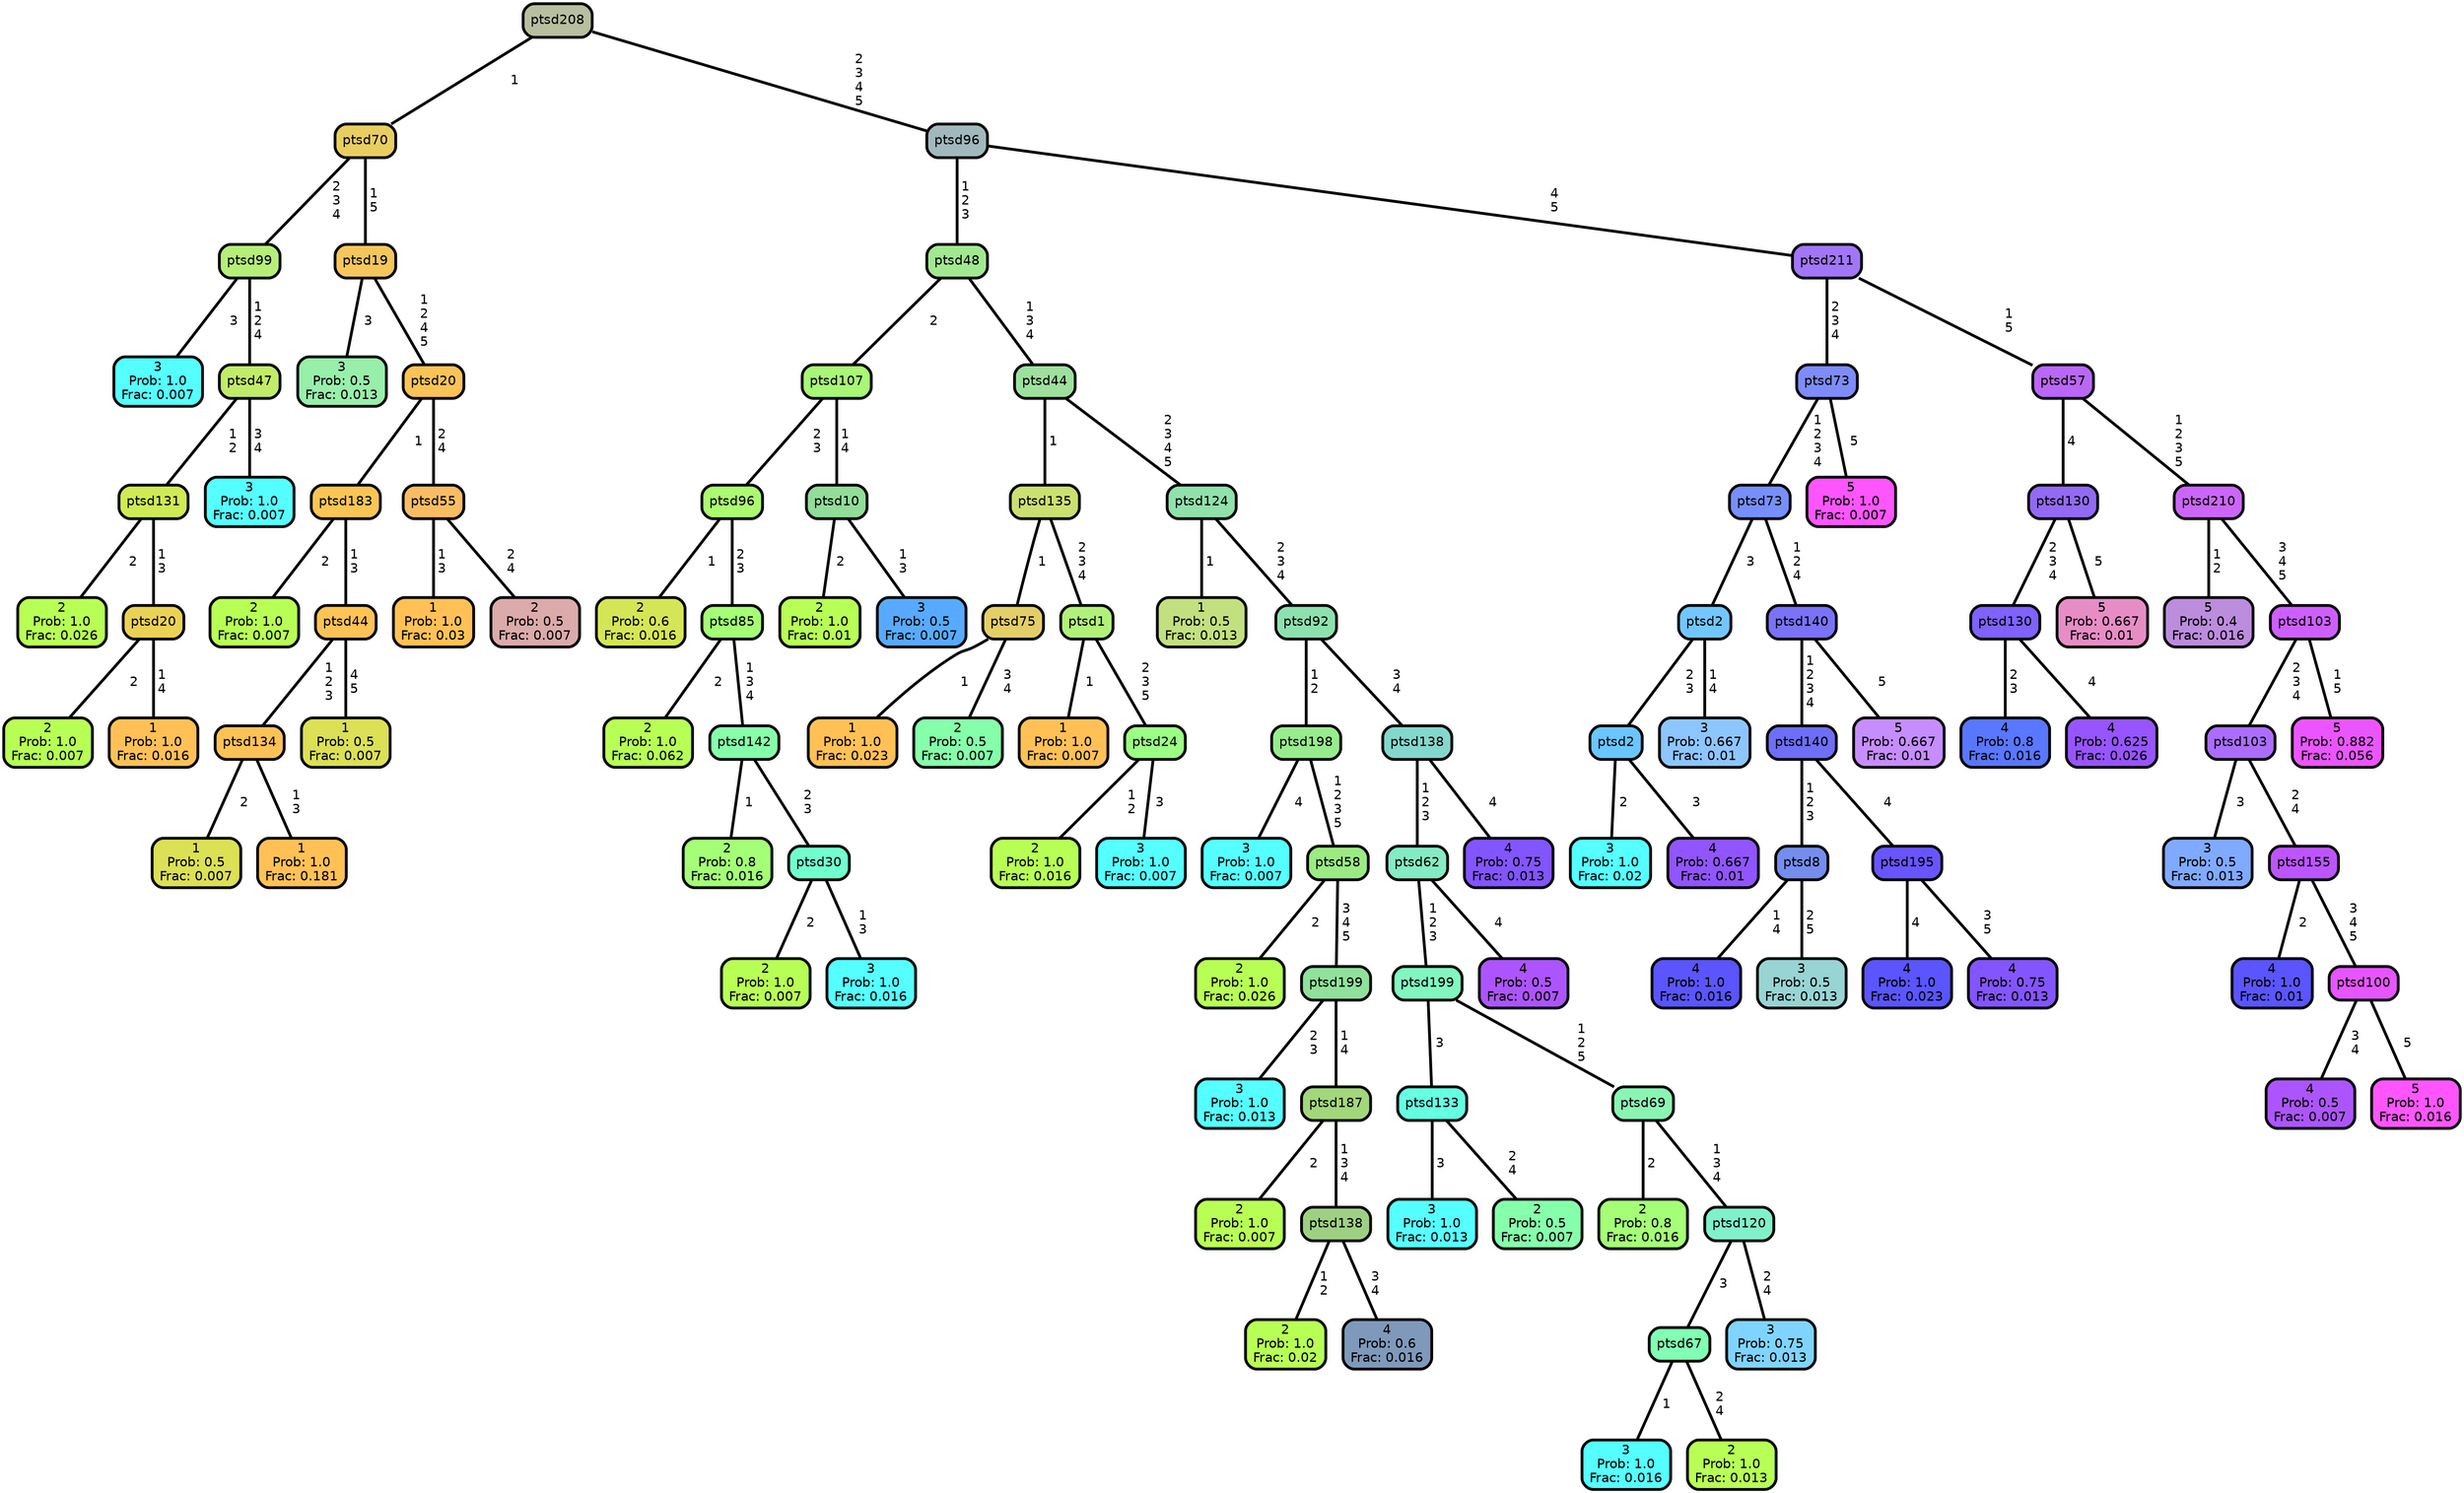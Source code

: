 graph Tree {
node [shape=box, style="filled, rounded",color="black",penwidth="3",fontcolor="black",                 fontname=helvetica] ;
graph [ranksep="0 equally", splines=straight,                 bgcolor=transparent, dpi=200] ;
edge [fontname=helvetica, color=black] ;
0 [label="3
Prob: 1.0
Frac: 0.007", fillcolor="#55ffff"] ;
1 [label="ptsd99", fillcolor="#b5ee78"] ;
2 [label="2
Prob: 1.0
Frac: 0.026", fillcolor="#b8ff55"] ;
3 [label="ptsd131", fillcolor="#cfea55"] ;
4 [label="2
Prob: 1.0
Frac: 0.007", fillcolor="#b8ff55"] ;
5 [label="ptsd20", fillcolor="#ead255"] ;
6 [label="1
Prob: 1.0
Frac: 0.016", fillcolor="#ffc155"] ;
7 [label="ptsd47", fillcolor="#c1ec69"] ;
8 [label="3
Prob: 1.0
Frac: 0.007", fillcolor="#55ffff"] ;
9 [label="ptsd70", fillcolor="#e8ce61"] ;
10 [label="3
Prob: 0.5
Frac: 0.013", fillcolor="#98efaa"] ;
11 [label="ptsd19", fillcolor="#f4c65b"] ;
12 [label="2
Prob: 1.0
Frac: 0.007", fillcolor="#b8ff55"] ;
13 [label="ptsd183", fillcolor="#fac555"] ;
14 [label="1
Prob: 0.5
Frac: 0.007", fillcolor="#dbe055"] ;
15 [label="ptsd134", fillcolor="#fdc255"] ;
16 [label="1
Prob: 1.0
Frac: 0.181", fillcolor="#ffc155"] ;
17 [label="ptsd44", fillcolor="#fcc355"] ;
18 [label="1
Prob: 0.5
Frac: 0.007", fillcolor="#dbe055"] ;
19 [label="ptsd20", fillcolor="#fac357"] ;
20 [label="1
Prob: 1.0
Frac: 0.03", fillcolor="#ffc155"] ;
21 [label="ptsd55", fillcolor="#f8bc64"] ;
22 [label="2
Prob: 0.5
Frac: 0.007", fillcolor="#dbaaaa"] ;
23 [label="ptsd208", fillcolor="#b7bfa0"] ;
24 [label="2
Prob: 0.6
Frac: 0.016", fillcolor="#d4e655"] ;
25 [label="ptsd96", fillcolor="#abfb71"] ;
26 [label="2
Prob: 1.0
Frac: 0.062", fillcolor="#b8ff55"] ;
27 [label="ptsd85", fillcolor="#a4ff75"] ;
28 [label="2
Prob: 0.8
Frac: 0.016", fillcolor="#a4ff77"] ;
29 [label="ptsd142", fillcolor="#86ffaa"] ;
30 [label="2
Prob: 1.0
Frac: 0.007", fillcolor="#b8ff55"] ;
31 [label="ptsd30", fillcolor="#71ffce"] ;
32 [label="3
Prob: 1.0
Frac: 0.016", fillcolor="#55ffff"] ;
33 [label="ptsd107", fillcolor="#a8f776"] ;
34 [label="2
Prob: 1.0
Frac: 0.01", fillcolor="#b8ff55"] ;
35 [label="ptsd10", fillcolor="#91dd99"] ;
36 [label="3
Prob: 0.5
Frac: 0.007", fillcolor="#57aaff"] ;
37 [label="ptsd48", fillcolor="#a1e890"] ;
38 [label="1
Prob: 1.0
Frac: 0.023", fillcolor="#ffc155"] ;
39 [label="ptsd75", fillcolor="#e4ce67"] ;
40 [label="2
Prob: 0.5
Frac: 0.007", fillcolor="#86ffaa"] ;
41 [label="ptsd135", fillcolor="#cbe071"] ;
42 [label="1
Prob: 1.0
Frac: 0.007", fillcolor="#ffc155"] ;
43 [label="ptsd1", fillcolor="#b1f17a"] ;
44 [label="2
Prob: 1.0
Frac: 0.016", fillcolor="#b8ff55"] ;
45 [label="ptsd24", fillcolor="#9bff85"] ;
46 [label="3
Prob: 1.0
Frac: 0.007", fillcolor="#55ffff"] ;
47 [label="ptsd44", fillcolor="#9ee09e"] ;
48 [label="1
Prob: 0.5
Frac: 0.013", fillcolor="#c2e07f"] ;
49 [label="ptsd124", fillcolor="#90e1ab"] ;
50 [label="3
Prob: 1.0
Frac: 0.007", fillcolor="#55ffff"] ;
51 [label="ptsd198", fillcolor="#97ec8d"] ;
52 [label="2
Prob: 1.0
Frac: 0.026", fillcolor="#b8ff55"] ;
53 [label="ptsd58", fillcolor="#9cea84"] ;
54 [label="3
Prob: 1.0
Frac: 0.013", fillcolor="#55ffff"] ;
55 [label="ptsd199", fillcolor="#90e19b"] ;
56 [label="2
Prob: 1.0
Frac: 0.007", fillcolor="#b8ff55"] ;
57 [label="ptsd187", fillcolor="#a2d77c"] ;
58 [label="2
Prob: 1.0
Frac: 0.02", fillcolor="#b8ff55"] ;
59 [label="ptsd138", fillcolor="#9ed083"] ;
60 [label="4
Prob: 0.6
Frac: 0.016", fillcolor="#7f99bb"] ;
61 [label="ptsd92", fillcolor="#8de1ae"] ;
62 [label="3
Prob: 1.0
Frac: 0.013", fillcolor="#55ffff"] ;
63 [label="ptsd133", fillcolor="#65ffe2"] ;
64 [label="2
Prob: 0.5
Frac: 0.007", fillcolor="#86ffaa"] ;
65 [label="ptsd199", fillcolor="#81f7bf"] ;
66 [label="2
Prob: 0.8
Frac: 0.016", fillcolor="#a4ff77"] ;
67 [label="ptsd69", fillcolor="#8af5b3"] ;
68 [label="3
Prob: 1.0
Frac: 0.016", fillcolor="#55ffff"] ;
69 [label="ptsd67", fillcolor="#81ffb3"] ;
70 [label="2
Prob: 1.0
Frac: 0.013", fillcolor="#b8ff55"] ;
71 [label="ptsd120", fillcolor="#80f1ca"] ;
72 [label="3
Prob: 0.75
Frac: 0.013", fillcolor="#7fd4ff"] ;
73 [label="ptsd62", fillcolor="#84ebc4"] ;
74 [label="4
Prob: 0.5
Frac: 0.007", fillcolor="#ac55ff"] ;
75 [label="ptsd138", fillcolor="#84d7cc"] ;
76 [label="4
Prob: 0.75
Frac: 0.013", fillcolor="#8355ff"] ;
77 [label="ptsd96", fillcolor="#a1b8bd"] ;
78 [label="3
Prob: 1.0
Frac: 0.02", fillcolor="#55ffff"] ;
79 [label="ptsd2", fillcolor="#69c6ff"] ;
80 [label="4
Prob: 0.667
Frac: 0.01", fillcolor="#9155ff"] ;
81 [label="ptsd2", fillcolor="#72c6ff"] ;
82 [label="3
Prob: 0.667
Frac: 0.01", fillcolor="#8dc6ff"] ;
83 [label="ptsd73", fillcolor="#778ffa"] ;
84 [label="4
Prob: 1.0
Frac: 0.016", fillcolor="#5a55ff"] ;
85 [label="ptsd8", fillcolor="#758dec"] ;
86 [label="3
Prob: 0.5
Frac: 0.013", fillcolor="#98d4d4"] ;
87 [label="ptsd140", fillcolor="#6e6ef6"] ;
88 [label="4
Prob: 1.0
Frac: 0.023", fillcolor="#5a55ff"] ;
89 [label="ptsd195", fillcolor="#6955ff"] ;
90 [label="4
Prob: 0.75
Frac: 0.013", fillcolor="#8355ff"] ;
91 [label="ptsd140", fillcolor="#7a72f7"] ;
92 [label="5
Prob: 0.667
Frac: 0.01", fillcolor="#c68dff"] ;
93 [label="ptsd73", fillcolor="#7e8cfa"] ;
94 [label="5
Prob: 1.0
Frac: 0.007", fillcolor="#ff55ff"] ;
95 [label="ptsd211", fillcolor="#a176f9"] ;
96 [label="4
Prob: 0.8
Frac: 0.016", fillcolor="#5977ff"] ;
97 [label="ptsd130", fillcolor="#7f62ff"] ;
98 [label="4
Prob: 0.625
Frac: 0.026", fillcolor="#9755ff"] ;
99 [label="ptsd130", fillcolor="#936af4"] ;
100 [label="5
Prob: 0.667
Frac: 0.01", fillcolor="#e78dc6"] ;
101 [label="ptsd57", fillcolor="#ba67f8"] ;
102 [label="5
Prob: 0.4
Frac: 0.016", fillcolor="#bc8cdd"] ;
103 [label="ptsd210", fillcolor="#cc66fa"] ;
104 [label="3
Prob: 0.5
Frac: 0.013", fillcolor="#80aaff"] ;
105 [label="ptsd103", fillcolor="#ab6dff"] ;
106 [label="4
Prob: 1.0
Frac: 0.01", fillcolor="#5a55ff"] ;
107 [label="ptsd155", fillcolor="#bd55ff"] ;
108 [label="4
Prob: 0.5
Frac: 0.007", fillcolor="#ac55ff"] ;
109 [label="ptsd100", fillcolor="#e755ff"] ;
110 [label="5
Prob: 1.0
Frac: 0.016", fillcolor="#ff55ff"] ;
111 [label="ptsd103", fillcolor="#ce5fff"] ;
112 [label="5
Prob: 0.882
Frac: 0.056", fillcolor="#eb55ff"] ;
1 -- 0 [label=" 3",penwidth=3] ;
1 -- 7 [label=" 1\n 2\n 4",penwidth=3] ;
3 -- 2 [label=" 2",penwidth=3] ;
3 -- 5 [label=" 1\n 3",penwidth=3] ;
5 -- 4 [label=" 2",penwidth=3] ;
5 -- 6 [label=" 1\n 4",penwidth=3] ;
7 -- 3 [label=" 1\n 2",penwidth=3] ;
7 -- 8 [label=" 3\n 4",penwidth=3] ;
9 -- 1 [label=" 2\n 3\n 4",penwidth=3] ;
9 -- 11 [label=" 1\n 5",penwidth=3] ;
11 -- 10 [label=" 3",penwidth=3] ;
11 -- 19 [label=" 1\n 2\n 4\n 5",penwidth=3] ;
13 -- 12 [label=" 2",penwidth=3] ;
13 -- 17 [label=" 1\n 3",penwidth=3] ;
15 -- 14 [label=" 2",penwidth=3] ;
15 -- 16 [label=" 1\n 3",penwidth=3] ;
17 -- 15 [label=" 1\n 2\n 3",penwidth=3] ;
17 -- 18 [label=" 4\n 5",penwidth=3] ;
19 -- 13 [label=" 1",penwidth=3] ;
19 -- 21 [label=" 2\n 4",penwidth=3] ;
21 -- 20 [label=" 1\n 3",penwidth=3] ;
21 -- 22 [label=" 2\n 4",penwidth=3] ;
23 -- 9 [label=" 1",penwidth=3] ;
23 -- 77 [label=" 2\n 3\n 4\n 5",penwidth=3] ;
25 -- 24 [label=" 1",penwidth=3] ;
25 -- 27 [label=" 2\n 3",penwidth=3] ;
27 -- 26 [label=" 2",penwidth=3] ;
27 -- 29 [label=" 1\n 3\n 4",penwidth=3] ;
29 -- 28 [label=" 1",penwidth=3] ;
29 -- 31 [label=" 2\n 3",penwidth=3] ;
31 -- 30 [label=" 2",penwidth=3] ;
31 -- 32 [label=" 1\n 3",penwidth=3] ;
33 -- 25 [label=" 2\n 3",penwidth=3] ;
33 -- 35 [label=" 1\n 4",penwidth=3] ;
35 -- 34 [label=" 2",penwidth=3] ;
35 -- 36 [label=" 1\n 3",penwidth=3] ;
37 -- 33 [label=" 2",penwidth=3] ;
37 -- 47 [label=" 1\n 3\n 4",penwidth=3] ;
39 -- 38 [label=" 1",penwidth=3] ;
39 -- 40 [label=" 3\n 4",penwidth=3] ;
41 -- 39 [label=" 1",penwidth=3] ;
41 -- 43 [label=" 2\n 3\n 4",penwidth=3] ;
43 -- 42 [label=" 1",penwidth=3] ;
43 -- 45 [label=" 2\n 3\n 5",penwidth=3] ;
45 -- 44 [label=" 1\n 2",penwidth=3] ;
45 -- 46 [label=" 3",penwidth=3] ;
47 -- 41 [label=" 1",penwidth=3] ;
47 -- 49 [label=" 2\n 3\n 4\n 5",penwidth=3] ;
49 -- 48 [label=" 1",penwidth=3] ;
49 -- 61 [label=" 2\n 3\n 4",penwidth=3] ;
51 -- 50 [label=" 4",penwidth=3] ;
51 -- 53 [label=" 1\n 2\n 3\n 5",penwidth=3] ;
53 -- 52 [label=" 2",penwidth=3] ;
53 -- 55 [label=" 3\n 4\n 5",penwidth=3] ;
55 -- 54 [label=" 2\n 3",penwidth=3] ;
55 -- 57 [label=" 1\n 4",penwidth=3] ;
57 -- 56 [label=" 2",penwidth=3] ;
57 -- 59 [label=" 1\n 3\n 4",penwidth=3] ;
59 -- 58 [label=" 1\n 2",penwidth=3] ;
59 -- 60 [label=" 3\n 4",penwidth=3] ;
61 -- 51 [label=" 1\n 2",penwidth=3] ;
61 -- 75 [label=" 3\n 4",penwidth=3] ;
63 -- 62 [label=" 3",penwidth=3] ;
63 -- 64 [label=" 2\n 4",penwidth=3] ;
65 -- 63 [label=" 3",penwidth=3] ;
65 -- 67 [label=" 1\n 2\n 5",penwidth=3] ;
67 -- 66 [label=" 2",penwidth=3] ;
67 -- 71 [label=" 1\n 3\n 4",penwidth=3] ;
69 -- 68 [label=" 1",penwidth=3] ;
69 -- 70 [label=" 2\n 4",penwidth=3] ;
71 -- 69 [label=" 3",penwidth=3] ;
71 -- 72 [label=" 2\n 4",penwidth=3] ;
73 -- 65 [label=" 1\n 2\n 3",penwidth=3] ;
73 -- 74 [label=" 4",penwidth=3] ;
75 -- 73 [label=" 1\n 2\n 3",penwidth=3] ;
75 -- 76 [label=" 4",penwidth=3] ;
77 -- 37 [label=" 1\n 2\n 3",penwidth=3] ;
77 -- 95 [label=" 4\n 5",penwidth=3] ;
79 -- 78 [label=" 2",penwidth=3] ;
79 -- 80 [label=" 3",penwidth=3] ;
81 -- 79 [label=" 2\n 3",penwidth=3] ;
81 -- 82 [label=" 1\n 4",penwidth=3] ;
83 -- 81 [label=" 3",penwidth=3] ;
83 -- 91 [label=" 1\n 2\n 4",penwidth=3] ;
85 -- 84 [label=" 1\n 4",penwidth=3] ;
85 -- 86 [label=" 2\n 5",penwidth=3] ;
87 -- 85 [label=" 1\n 2\n 3",penwidth=3] ;
87 -- 89 [label=" 4",penwidth=3] ;
89 -- 88 [label=" 4",penwidth=3] ;
89 -- 90 [label=" 3\n 5",penwidth=3] ;
91 -- 87 [label=" 1\n 2\n 3\n 4",penwidth=3] ;
91 -- 92 [label=" 5",penwidth=3] ;
93 -- 83 [label=" 1\n 2\n 3\n 4",penwidth=3] ;
93 -- 94 [label=" 5",penwidth=3] ;
95 -- 93 [label=" 2\n 3\n 4",penwidth=3] ;
95 -- 101 [label=" 1\n 5",penwidth=3] ;
97 -- 96 [label=" 2\n 3",penwidth=3] ;
97 -- 98 [label=" 4",penwidth=3] ;
99 -- 97 [label=" 2\n 3\n 4",penwidth=3] ;
99 -- 100 [label=" 5",penwidth=3] ;
101 -- 99 [label=" 4",penwidth=3] ;
101 -- 103 [label=" 1\n 2\n 3\n 5",penwidth=3] ;
103 -- 102 [label=" 1\n 2",penwidth=3] ;
103 -- 111 [label=" 3\n 4\n 5",penwidth=3] ;
105 -- 104 [label=" 3",penwidth=3] ;
105 -- 107 [label=" 2\n 4",penwidth=3] ;
107 -- 106 [label=" 2",penwidth=3] ;
107 -- 109 [label=" 3\n 4\n 5",penwidth=3] ;
109 -- 108 [label=" 3\n 4",penwidth=3] ;
109 -- 110 [label=" 5",penwidth=3] ;
111 -- 105 [label=" 2\n 3\n 4",penwidth=3] ;
111 -- 112 [label=" 1\n 5",penwidth=3] ;
{rank = same;}}